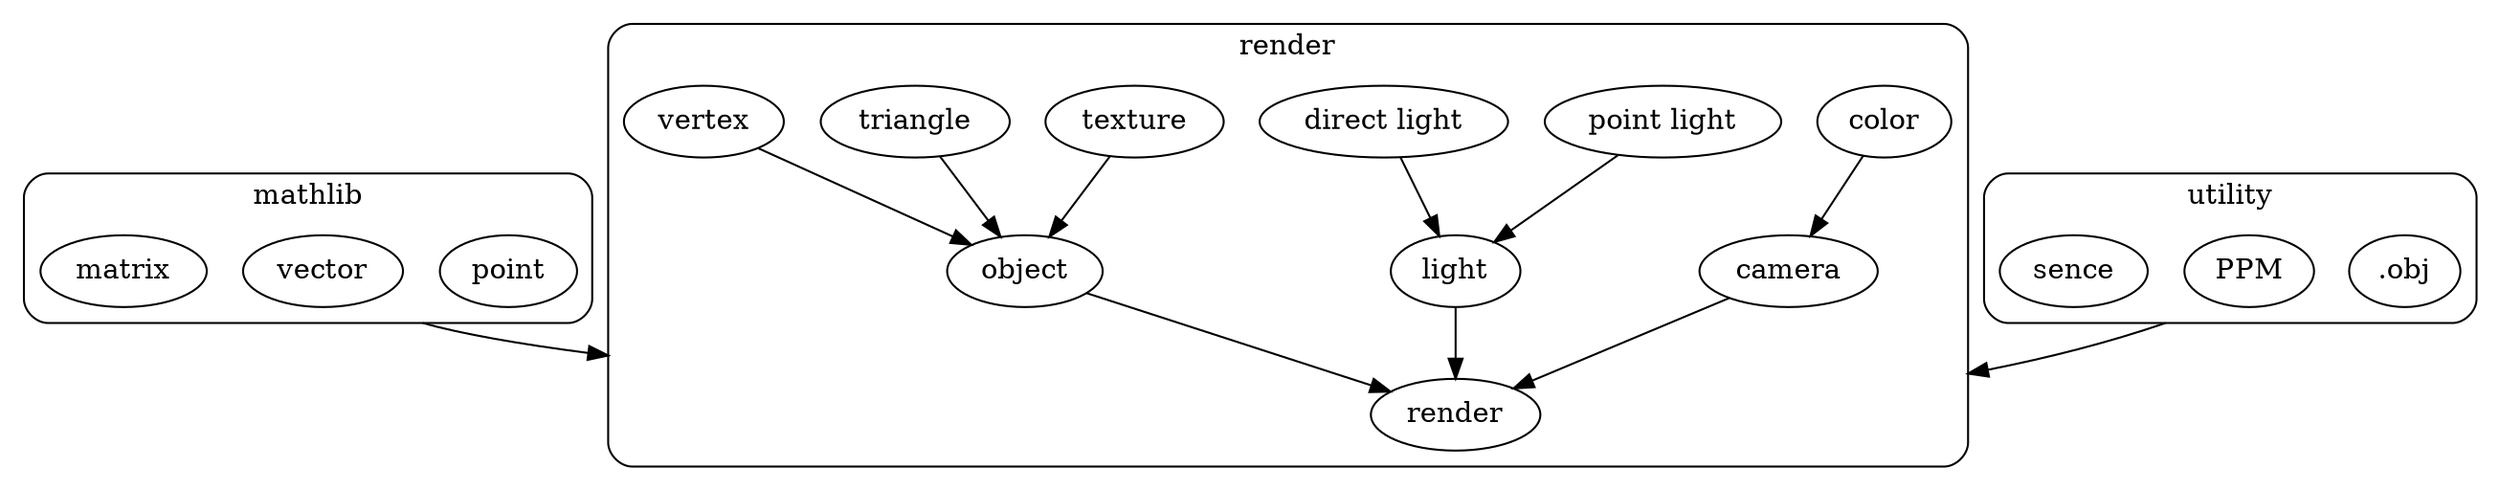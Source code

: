 digraph G
{
	compound = true;
	subgraph clustermathlib
	{
		style = rounded;
		label = "mathlib";
		point;
		vector;
		matrix;
	}
	subgraph clusterutility
	{
		style = rounded;
		label = "utility";
		".obj";
		PPM;
		sence;
	}
	subgraph clusterrender{
		style = rounded;
		label = "render";
		render;
		"color" -> camera;
		"point light" -> light;
		"direct light" -> light;
		texture -> object;
		triangle -> object;
		vertex -> object;
		light -> render;
		camera -> render;
		object -> render;
	}
	vector -> render [ltail = clustermathlib, lhead = clusterrender]
	PPM -> render [ltail = clusterutility, lhead = clusterrender]
}
